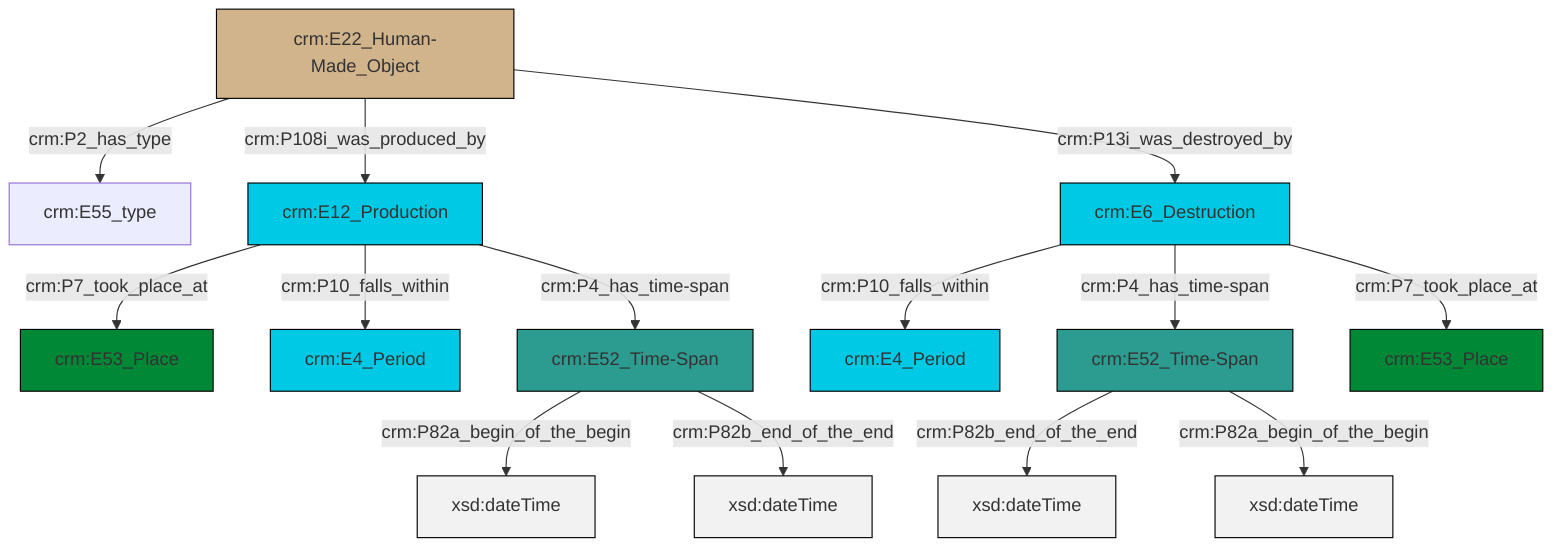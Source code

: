 graph TD
classDef Literal fill:#f2f2f2,stroke:#000000;
classDef CRM_Entity fill:#FFFFFF,stroke:#000000;
classDef Temporal_Entity fill:#00C9E6, stroke:#000000;
classDef Type fill:#E18312, stroke:#000000;
classDef Time-Span fill:#2C9C91, stroke:#000000;
classDef Appellation fill:#FFEB7F, stroke:#000000;
classDef Place fill:#008836, stroke:#000000;
classDef Persistent_Item fill:#B266B2, stroke:#000000;
classDef Conceptual_Object fill:#FFD700, stroke:#000000;
classDef Physical_Thing fill:#D2B48C, stroke:#000000;
classDef Actor fill:#f58aad, stroke:#000000;
classDef PC_Classes fill:#4ce600, stroke:#000000;
classDef Multi fill:#cccccc,stroke:#000000;

2["crm:E52_Time-Span"]:::Time-Span -->|crm:P82b_end_of_the_end| 3[xsd:dateTime]:::Literal
6["crm:E52_Time-Span"]:::Time-Span -->|crm:P82a_begin_of_the_begin| 7[xsd:dateTime]:::Literal
8["crm:E22_Human-Made_Object"]:::Physical_Thing -->|crm:P2_has_type| 9["crm:E55_type"]:::Default
2["crm:E52_Time-Span"]:::Time-Span -->|crm:P82a_begin_of_the_begin| 11[xsd:dateTime]:::Literal
12["crm:E12_Production"]:::Temporal_Entity -->|crm:P7_took_place_at| 13["crm:E53_Place"]:::Place
6["crm:E52_Time-Span"]:::Time-Span -->|crm:P82b_end_of_the_end| 16[xsd:dateTime]:::Literal
4["crm:E6_Destruction"]:::Temporal_Entity -->|crm:P10_falls_within| 0["crm:E4_Period"]:::Temporal_Entity
12["crm:E12_Production"]:::Temporal_Entity -->|crm:P10_falls_within| 17["crm:E4_Period"]:::Temporal_Entity
8["crm:E22_Human-Made_Object"]:::Physical_Thing -->|crm:P108i_was_produced_by| 12["crm:E12_Production"]:::Temporal_Entity
8["crm:E22_Human-Made_Object"]:::Physical_Thing -->|crm:P13i_was_destroyed_by| 4["crm:E6_Destruction"]:::Temporal_Entity
4["crm:E6_Destruction"]:::Temporal_Entity -->|crm:P4_has_time-span| 2["crm:E52_Time-Span"]:::Time-Span
4["crm:E6_Destruction"]:::Temporal_Entity -->|crm:P7_took_place_at| 22["crm:E53_Place"]:::Place
12["crm:E12_Production"]:::Temporal_Entity -->|crm:P4_has_time-span| 6["crm:E52_Time-Span"]:::Time-Span